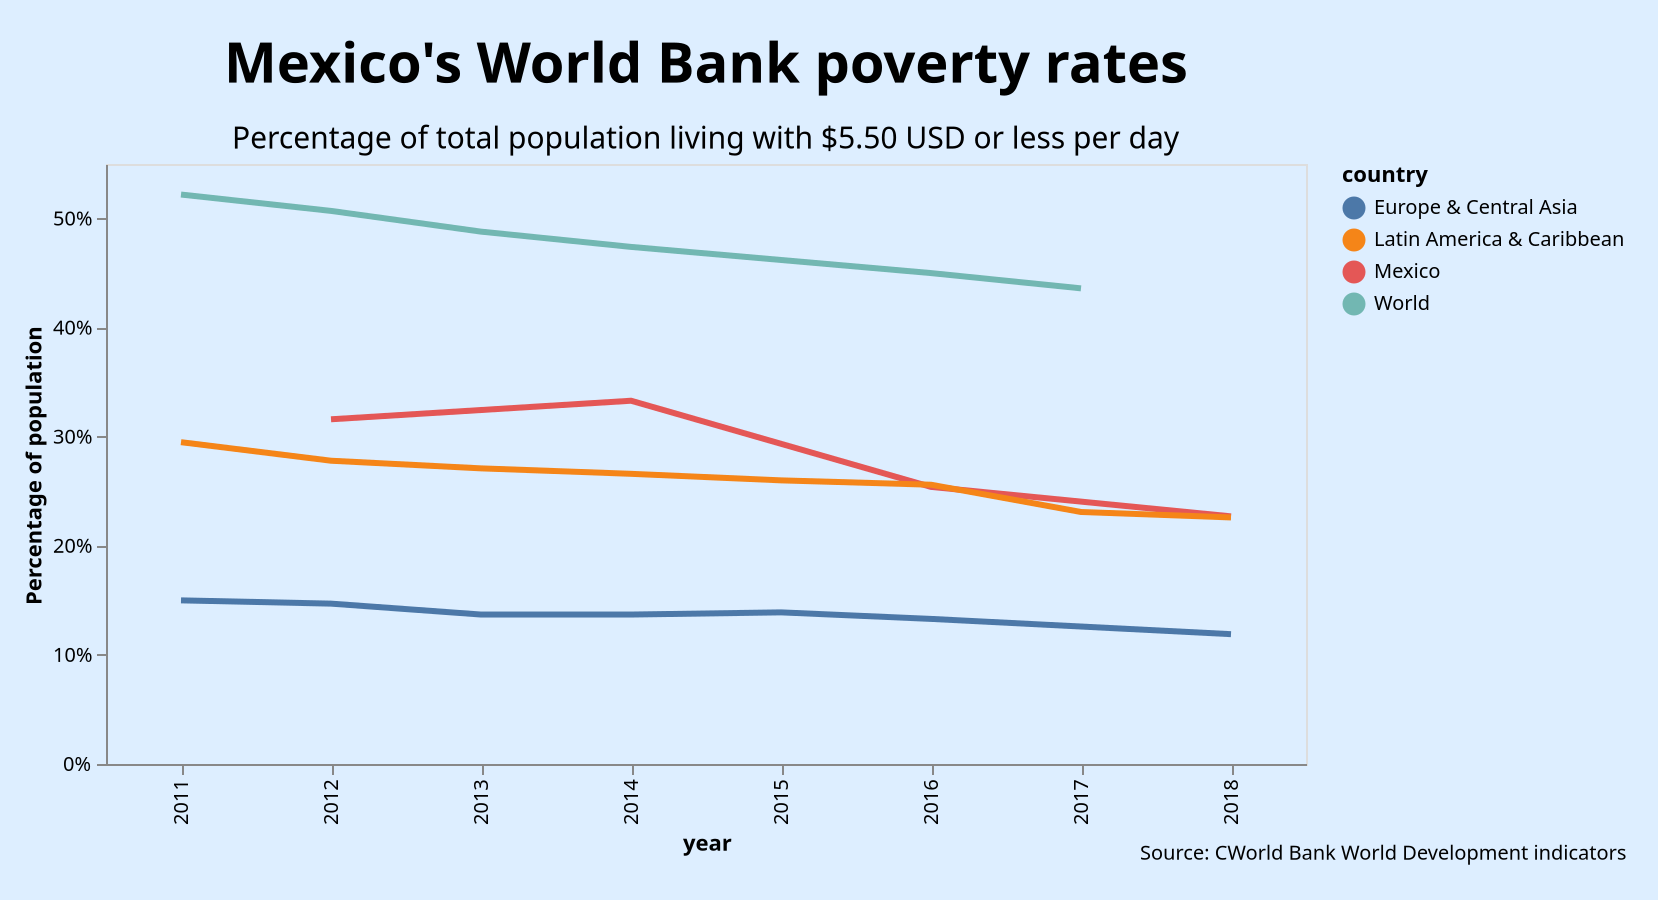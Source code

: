 {
  "$schema": "https://vega.github.io/schema/vega/v5.json",
  "background": "#DDEEFF",
  "padding": {"left": 10, "top": 18, "right": 15, "bottom": 18},
  "height": 300,
  "title": {
    "text": "Source: CWorld Bank World Development indicators",
    "anchor": "end",
    "baseline": "bottom",
    "color": "black",
    "fontSize": 10,
    "fontWeight": "normal",
    "orient": "bottom"
  },
  "data": [
    {"name": "selector014_store"},
    {
      "name": "data-c46bf8d27371a2b7c330da314d9ba56b",
      "values": [
        {
          "country": "Mexico",
          "year": 2012,
          "percentage": 0.316,
          "pov": "Poverty headcount ratio at $5.50 a day"
        },
        {
          "country": "Mexico",
          "year": 2014,
          "percentage": 0.33299999999999996,
          "pov": "Poverty headcount ratio at $5.50 a day"
        },
        {
          "country": "Mexico",
          "year": 2016,
          "percentage": 0.254,
          "pov": "Poverty headcount ratio at $5.50 a day"
        },
        {
          "country": "Mexico",
          "year": 2018,
          "percentage": 0.22699999999999998,
          "pov": "Poverty headcount ratio at $5.50 a day"
        },
        {
          "country": "World",
          "year": 2011,
          "percentage": 0.522,
          "pov": "Poverty headcount ratio at $5.50 a day"
        },
        {
          "country": "World",
          "year": 2012,
          "percentage": 0.507,
          "pov": "Poverty headcount ratio at $5.50 a day"
        },
        {
          "country": "World",
          "year": 2013,
          "percentage": 0.488,
          "pov": "Poverty headcount ratio at $5.50 a day"
        },
        {
          "country": "World",
          "year": 2014,
          "percentage": 0.474,
          "pov": "Poverty headcount ratio at $5.50 a day"
        },
        {
          "country": "World",
          "year": 2015,
          "percentage": 0.462,
          "pov": "Poverty headcount ratio at $5.50 a day"
        },
        {
          "country": "World",
          "year": 2016,
          "percentage": 0.45,
          "pov": "Poverty headcount ratio at $5.50 a day"
        },
        {
          "country": "World",
          "year": 2017,
          "percentage": 0.436,
          "pov": "Poverty headcount ratio at $5.50 a day"
        },
        {
          "country": "Latin America & Caribbean",
          "year": 2011,
          "percentage": 0.295,
          "pov": "Poverty headcount ratio at $5.50 a day"
        },
        {
          "country": "Latin America & Caribbean",
          "year": 2012,
          "percentage": 0.278,
          "pov": "Poverty headcount ratio at $5.50 a day"
        },
        {
          "country": "Latin America & Caribbean",
          "year": 2013,
          "percentage": 0.271,
          "pov": "Poverty headcount ratio at $5.50 a day"
        },
        {
          "country": "Latin America & Caribbean",
          "year": 2014,
          "percentage": 0.266,
          "pov": "Poverty headcount ratio at $5.50 a day"
        },
        {
          "country": "Latin America & Caribbean",
          "year": 2015,
          "percentage": 0.26,
          "pov": "Poverty headcount ratio at $5.50 a day"
        },
        {
          "country": "Latin America & Caribbean",
          "year": 2016,
          "percentage": 0.256,
          "pov": "Poverty headcount ratio at $5.50 a day"
        },
        {
          "country": "Latin America & Caribbean",
          "year": 2017,
          "percentage": 0.231,
          "pov": "Poverty headcount ratio at $5.50 a day"
        },
        {
          "country": "Latin America & Caribbean",
          "year": 2018,
          "percentage": 0.226,
          "pov": "Poverty headcount ratio at $5.50 a day"
        },
        {
          "country": "Europe & Central Asia",
          "year": 2011,
          "percentage": 0.15,
          "pov": "Poverty headcount ratio at $5.50 a day"
        },
        {
          "country": "Europe & Central Asia",
          "year": 2012,
          "percentage": 0.147,
          "pov": "Poverty headcount ratio at $5.50 a day"
        },
        {
          "country": "Europe & Central Asia",
          "year": 2013,
          "percentage": 0.13699999999999998,
          "pov": "Poverty headcount ratio at $5.50 a day"
        },
        {
          "country": "Europe & Central Asia",
          "year": 2014,
          "percentage": 0.13699999999999998,
          "pov": "Poverty headcount ratio at $5.50 a day"
        },
        {
          "country": "Europe & Central Asia",
          "year": 2015,
          "percentage": 0.139,
          "pov": "Poverty headcount ratio at $5.50 a day"
        },
        {
          "country": "Europe & Central Asia",
          "year": 2016,
          "percentage": 0.133,
          "pov": "Poverty headcount ratio at $5.50 a day"
        },
        {
          "country": "Europe & Central Asia",
          "year": 2017,
          "percentage": 0.126,
          "pov": "Poverty headcount ratio at $5.50 a day"
        },
        {
          "country": "Europe & Central Asia",
          "year": 2018,
          "percentage": 0.11900000000000001,
          "pov": "Poverty headcount ratio at $5.50 a day"
        }
      ]
    },
    {
      "name": "data_0",
      "source": "data-c46bf8d27371a2b7c330da314d9ba56b",
      "transform": [
        {
          "type": "filter",
          "expr": "isValid(datum[\"percentage\"]) && isFinite(+datum[\"percentage\"])"
        }
      ]
    }
  ],
  "signals": [
    {"name": "childWidth", "value": 600},
    {
      "name": "unit",
      "value": {},
      "on": [
        {"events": "mousemove", "update": "isTuple(group()) ? group() : unit"}
      ]
    },
    {
      "name": "selector014",
      "update": "vlSelectionResolve(\"selector014_store\", \"union\", true, true)"
    }
  ],
  "layout": {"padding": 20, "bounds": "full", "align": "each"},
  "marks": [
    {
      "type": "group",
      "name": "concat_0_group",
      "title": {
        "text": "Mexico's World Bank poverty rates",
        "fontSize": 28,
        "subtitle": "Percentage of total population living with $5.50 USD or less per day",
        "subtitleFontSize": 15,
        "subtitlePadding": 15,
        "frame": "group"
      },
      "style": "cell",
      "encode": {
        "update": {
          "width": {"signal": "childWidth"},
          "height": {"signal": "height"}
        }
      },
      "signals": [
        {
          "name": "selector014_tuple",
          "on": [
            {
              "events": [
                {
                  "source": "scope",
                  "type": "mouseover",
                  "markname": "concat_0_layer_0_layer_0_voronoi"
                }
              ],
              "update": "datum && item().mark.marktype !== 'group' ? {unit: \"concat_0_layer_0_layer_0\", fields: selector014_tuple_fields, values: [(item().isVoronoi ? datum.datum : datum)[\"country\"]]} : null",
              "force": true
            },
            {
              "events": [{"source": "view", "type": "dblclick"}],
              "update": "null"
            }
          ]
        },
        {
          "name": "selector014_tuple_fields",
          "value": [{"type": "E", "field": "country"}]
        },
        {
          "name": "selector014_modify",
          "on": [
            {
              "events": {"signal": "selector014_tuple"},
              "update": "modify(\"selector014_store\", selector014_tuple, true)"
            }
          ]
        }
      ],
      "marks": [
        {
          "name": "concat_0_layer_0_layer_0_marks",
          "type": "symbol",
          "style": ["circle"],
          "interactive": true,
          "from": {"data": "data_0"},
          "encode": {
            "update": {
              "opacity": {"value": 0},
              "fill": {"scale": "concat_0_layer_0_color", "field": "country"},
              "ariaRoleDescription": {"value": "circle"},
              "description": {
                "signal": "\"country: \" + (isValid(datum[\"country\"]) ? datum[\"country\"] : \"\"+datum[\"country\"]) + \"; year: \" + (isValid(datum[\"year\"]) ? datum[\"year\"] : \"\"+datum[\"year\"]) + \"; Percentage of population: \" + (format(datum[\"percentage\"], \".0%\"))"
              },
              "x": {"scale": "concat_0_x", "field": "year"},
              "y": {"scale": "concat_0_y", "field": "percentage"},
              "shape": {"value": "circle"}
            }
          }
        },
        {
          "name": "concat_0_layer_0_layer_0_voronoi",
          "type": "path",
          "interactive": true,
          "from": {"data": "concat_0_layer_0_layer_0_marks"},
          "encode": {
            "update": {
              "fill": {"value": "transparent"},
              "strokeWidth": {"value": 0.35},
              "stroke": {"value": "transparent"},
              "isVoronoi": {"value": true}
            }
          },
          "transform": [
            {
              "type": "voronoi",
              "x": {"expr": "datum.datum.x || 0"},
              "y": {"expr": "datum.datum.y || 0"},
              "size": [{"signal": "childWidth"}, {"signal": "height"}]
            }
          ]
        },
        {
          "name": "concat_0_layer_0_layer_1_pathgroup",
          "type": "group",
          "from": {
            "facet": {
              "name": "faceted_path_concat_0_layer_0_layer_1_main",
              "data": "data-c46bf8d27371a2b7c330da314d9ba56b",
              "groupby": ["country"]
            }
          },
          "encode": {
            "update": {
              "width": {"field": {"group": "width"}},
              "height": {"field": {"group": "height"}}
            }
          },
          "marks": [
            {
              "name": "concat_0_layer_0_layer_1_marks",
              "type": "line",
              "style": ["line"],
              "sort": {"field": "datum[\"year\"]"},
              "interactive": false,
              "from": {"data": "faceted_path_concat_0_layer_0_layer_1_main"},
              "encode": {
                "update": {
                  "stroke": {
                    "scale": "concat_0_layer_0_color",
                    "field": "country"
                  },
                  "description": {
                    "signal": "\"country: \" + (isValid(datum[\"country\"]) ? datum[\"country\"] : \"\"+datum[\"country\"]) + \"; year: \" + (isValid(datum[\"year\"]) ? datum[\"year\"] : \"\"+datum[\"year\"]) + \"; Percentage of population: \" + (format(datum[\"percentage\"], \".0%\"))"
                  },
                  "x": {"scale": "concat_0_x", "field": "year"},
                  "y": {"scale": "concat_0_y", "field": "percentage"},
                  "strokeWidth": [
                    {
                      "test": "!(!length(data(\"selector014_store\")) || vlSelectionTest(\"selector014_store\", datum))",
                      "value": 1
                    },
                    {"value": 3}
                  ],
                  "defined": {
                    "signal": "isValid(datum[\"percentage\"]) && isFinite(+datum[\"percentage\"])"
                  }
                }
              }
            }
          ]
        }
      ],
      "axes": [
        {
          "scale": "concat_0_x",
          "orient": "bottom",
          "grid": false,
          "title": "year",
          "labelAlign": "right",
          "labelAngle": 270,
          "labelBaseline": "middle",
          "zindex": 0
        },
        {
          "scale": "concat_0_y",
          "orient": "left",
          "grid": false,
          "title": "Percentage of population",
          "format": ".0%",
          "tickCount": 4,
          "labelOverlap": true,
          "zindex": 0
        }
      ],
      "legends": [
        {
          "fill": "concat_0_layer_0_color",
          "symbolType": "circle",
          "title": "country",
          "stroke": "concat_0_layer_0_color"
        }
      ]
    }
  ],
  "scales": [
    {
      "name": "concat_0_x",
      "type": "point",
      "domain": {
        "fields": [
          {"data": "data_0", "field": "year"},
          {"data": "data-c46bf8d27371a2b7c330da314d9ba56b", "field": "year"}
        ],
        "sort": true
      },
      "range": [0, {"signal": "childWidth"}],
      "padding": 0.5
    },
    {
      "name": "concat_0_y",
      "type": "linear",
      "domain": {
        "fields": [
          {"data": "data_0", "field": "percentage"},
          {
            "data": "data-c46bf8d27371a2b7c330da314d9ba56b",
            "field": "percentage"
          }
        ]
      },
      "range": [{"signal": "height"}, 0],
      "nice": true,
      "zero": true
    },
    {
      "name": "concat_0_layer_0_color",
      "type": "ordinal",
      "domain": {
        "fields": [
          {"data": "data_0", "field": "country"},
          {"data": "data-c46bf8d27371a2b7c330da314d9ba56b", "field": "country"}
        ],
        "sort": true
      },
      "range": "category"
    }
  ],
  "config": {"axis": {"grid": false}}
}